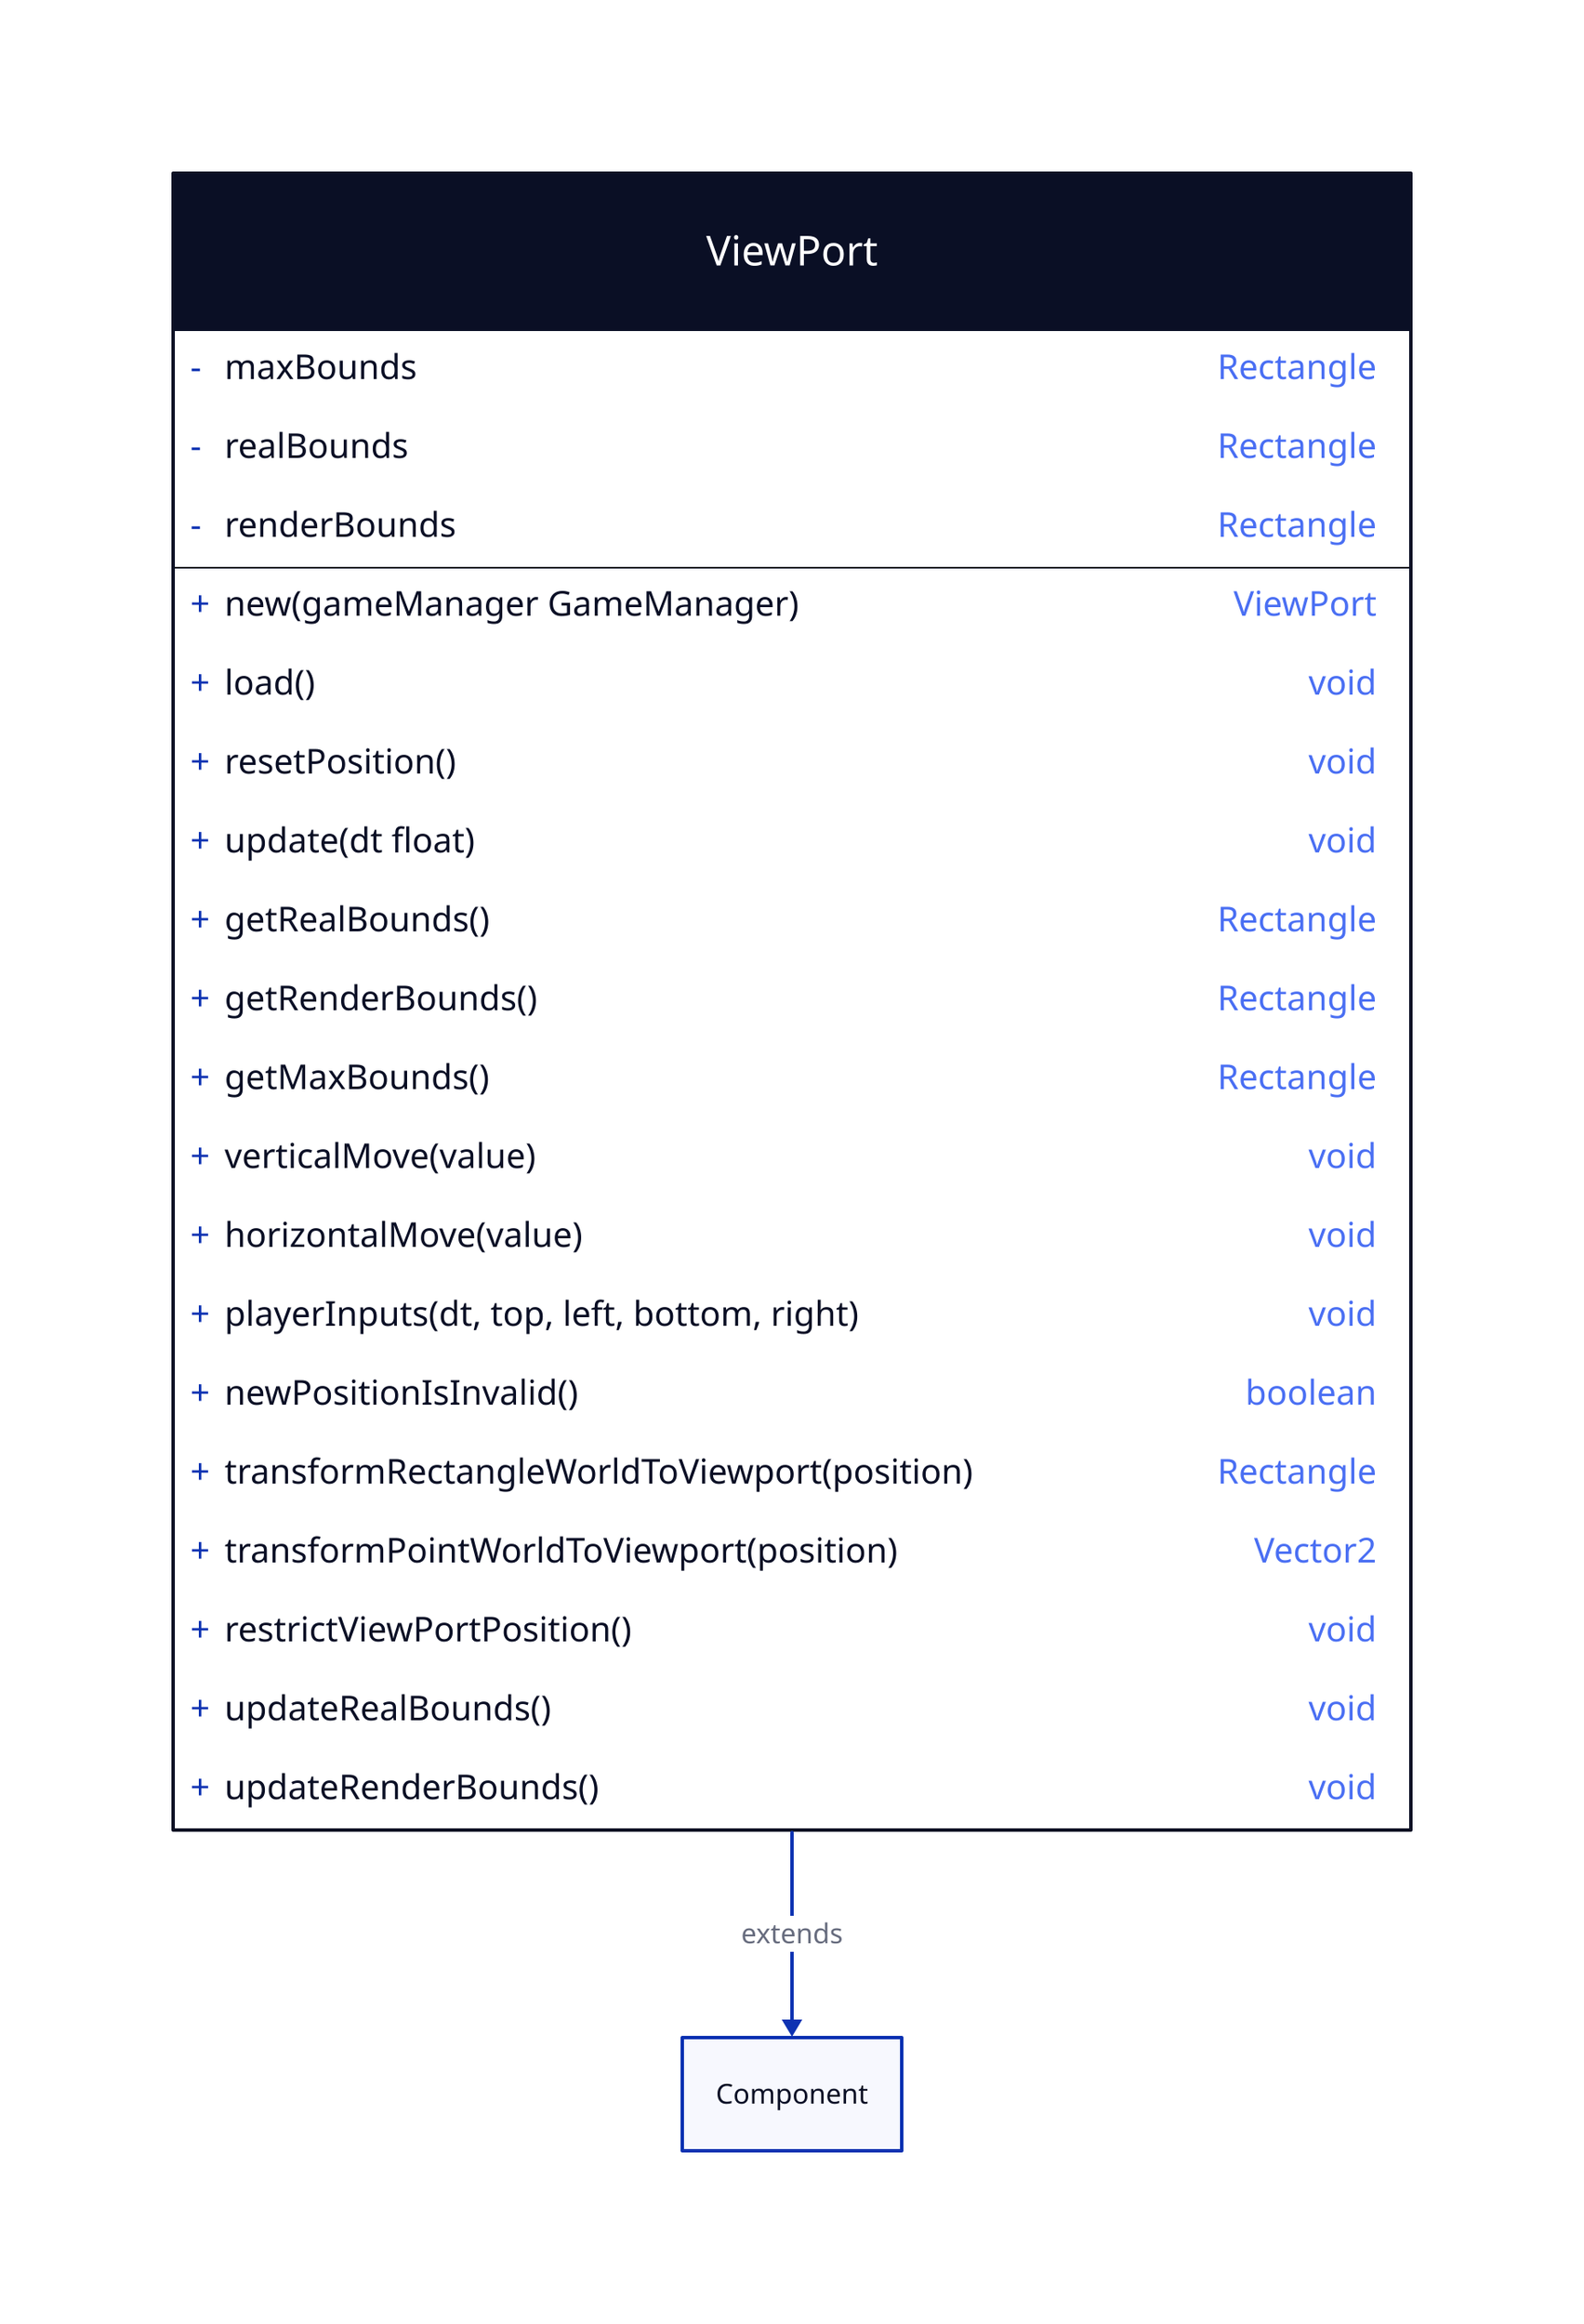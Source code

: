 ViewPort: {
  shape: class

  +new(gameManager GameManager): ViewPort

  -maxBounds: Rectangle
  -realBounds: Rectangle
  -renderBounds: Rectangle

  +load(): void

  +resetPosition(): void
  +update(dt float): void
  +getRealBounds(): Rectangle
  +getRenderBounds(): Rectangle
  +getMaxBounds(): Rectangle
  +verticalMove(value): void
  +horizontalMove(value): void
  +playerInputs(dt, top, left, bottom, right): void
  +newPositionIsInvalid(): boolean
  +transformRectangleWorldToViewport(position): Rectangle
  +transformPointWorldToViewport(position): Vector2
  +restrictViewPortPosition(): void
  +updateRealBounds(): void
  +updateRenderBounds(): void
}

ViewPort -> Component: extends
